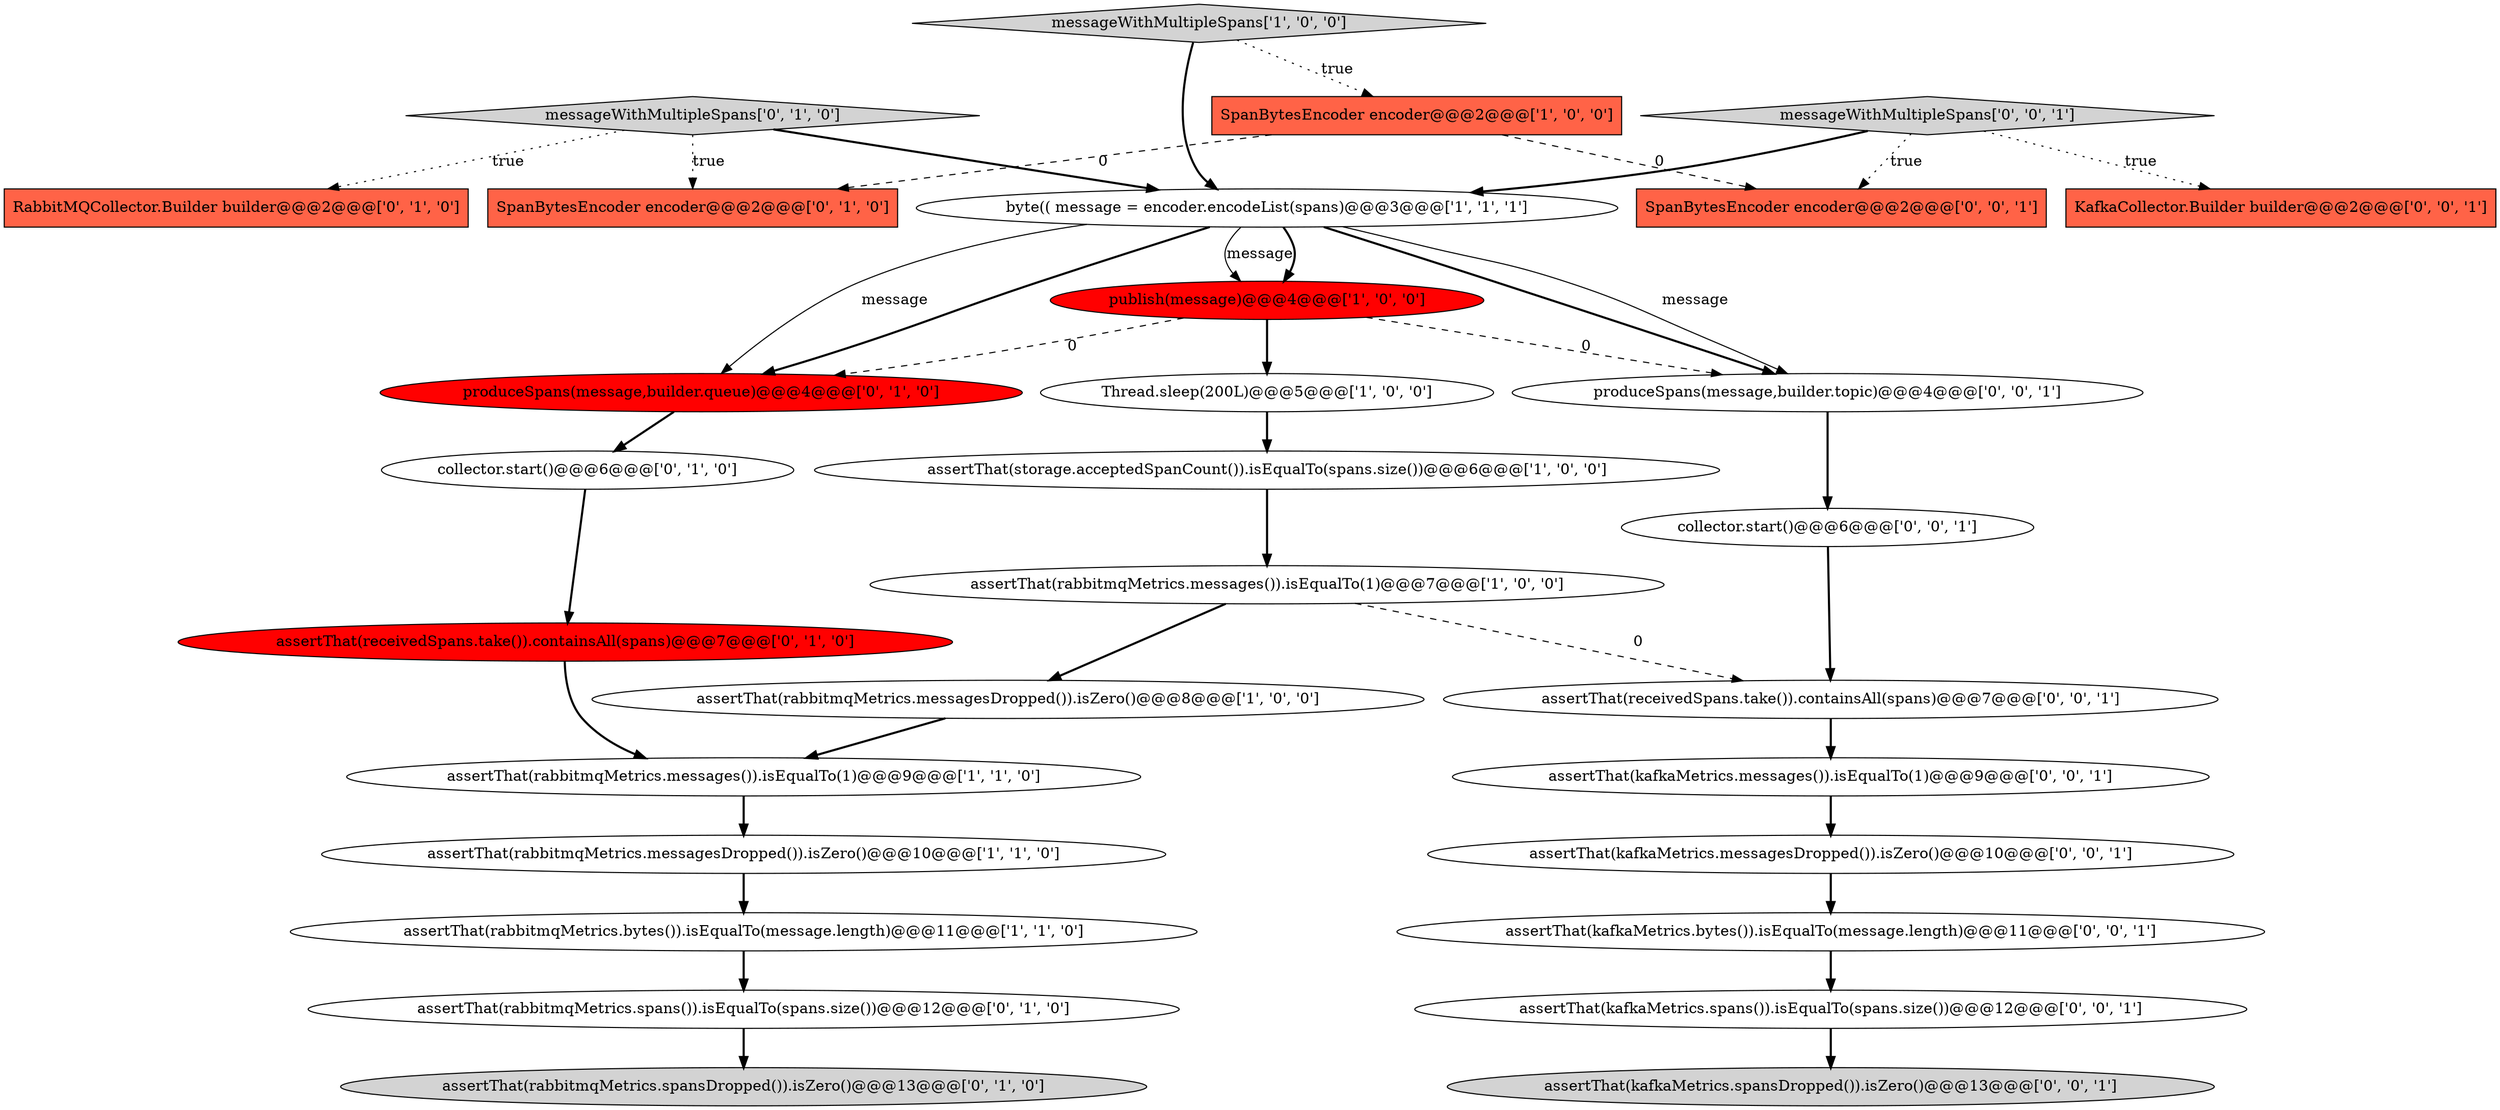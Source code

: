 digraph {
18 [style = filled, label = "messageWithMultipleSpans['0', '1', '0']", fillcolor = lightgray, shape = diamond image = "AAA0AAABBB2BBB"];
10 [style = filled, label = "assertThat(rabbitmqMetrics.messagesDropped()).isZero()@@@8@@@['1', '0', '0']", fillcolor = white, shape = ellipse image = "AAA0AAABBB1BBB"];
25 [style = filled, label = "assertThat(kafkaMetrics.bytes()).isEqualTo(message.length)@@@11@@@['0', '0', '1']", fillcolor = white, shape = ellipse image = "AAA0AAABBB3BBB"];
17 [style = filled, label = "assertThat(receivedSpans.take()).containsAll(spans)@@@7@@@['0', '1', '0']", fillcolor = red, shape = ellipse image = "AAA1AAABBB2BBB"];
14 [style = filled, label = "assertThat(rabbitmqMetrics.spansDropped()).isZero()@@@13@@@['0', '1', '0']", fillcolor = lightgray, shape = ellipse image = "AAA0AAABBB2BBB"];
29 [style = filled, label = "assertThat(kafkaMetrics.messages()).isEqualTo(1)@@@9@@@['0', '0', '1']", fillcolor = white, shape = ellipse image = "AAA0AAABBB3BBB"];
28 [style = filled, label = "messageWithMultipleSpans['0', '0', '1']", fillcolor = lightgray, shape = diamond image = "AAA0AAABBB3BBB"];
15 [style = filled, label = "produceSpans(message,builder.queue)@@@4@@@['0', '1', '0']", fillcolor = red, shape = ellipse image = "AAA1AAABBB2BBB"];
27 [style = filled, label = "assertThat(kafkaMetrics.spans()).isEqualTo(spans.size())@@@12@@@['0', '0', '1']", fillcolor = white, shape = ellipse image = "AAA0AAABBB3BBB"];
22 [style = filled, label = "assertThat(kafkaMetrics.messagesDropped()).isZero()@@@10@@@['0', '0', '1']", fillcolor = white, shape = ellipse image = "AAA0AAABBB3BBB"];
7 [style = filled, label = "assertThat(rabbitmqMetrics.messages()).isEqualTo(1)@@@7@@@['1', '0', '0']", fillcolor = white, shape = ellipse image = "AAA0AAABBB1BBB"];
24 [style = filled, label = "collector.start()@@@6@@@['0', '0', '1']", fillcolor = white, shape = ellipse image = "AAA0AAABBB3BBB"];
11 [style = filled, label = "RabbitMQCollector.Builder builder@@@2@@@['0', '1', '0']", fillcolor = tomato, shape = box image = "AAA0AAABBB2BBB"];
8 [style = filled, label = "publish(message)@@@4@@@['1', '0', '0']", fillcolor = red, shape = ellipse image = "AAA1AAABBB1BBB"];
9 [style = filled, label = "Thread.sleep(200L)@@@5@@@['1', '0', '0']", fillcolor = white, shape = ellipse image = "AAA0AAABBB1BBB"];
2 [style = filled, label = "assertThat(rabbitmqMetrics.bytes()).isEqualTo(message.length)@@@11@@@['1', '1', '0']", fillcolor = white, shape = ellipse image = "AAA0AAABBB1BBB"];
5 [style = filled, label = "assertThat(rabbitmqMetrics.messagesDropped()).isZero()@@@10@@@['1', '1', '0']", fillcolor = white, shape = ellipse image = "AAA0AAABBB1BBB"];
3 [style = filled, label = "SpanBytesEncoder encoder@@@2@@@['1', '0', '0']", fillcolor = tomato, shape = box image = "AAA1AAABBB1BBB"];
4 [style = filled, label = "assertThat(rabbitmqMetrics.messages()).isEqualTo(1)@@@9@@@['1', '1', '0']", fillcolor = white, shape = ellipse image = "AAA0AAABBB1BBB"];
21 [style = filled, label = "produceSpans(message,builder.topic)@@@4@@@['0', '0', '1']", fillcolor = white, shape = ellipse image = "AAA0AAABBB3BBB"];
20 [style = filled, label = "SpanBytesEncoder encoder@@@2@@@['0', '0', '1']", fillcolor = tomato, shape = box image = "AAA0AAABBB3BBB"];
0 [style = filled, label = "byte(( message = encoder.encodeList(spans)@@@3@@@['1', '1', '1']", fillcolor = white, shape = ellipse image = "AAA0AAABBB1BBB"];
1 [style = filled, label = "assertThat(storage.acceptedSpanCount()).isEqualTo(spans.size())@@@6@@@['1', '0', '0']", fillcolor = white, shape = ellipse image = "AAA0AAABBB1BBB"];
19 [style = filled, label = "KafkaCollector.Builder builder@@@2@@@['0', '0', '1']", fillcolor = tomato, shape = box image = "AAA0AAABBB3BBB"];
16 [style = filled, label = "SpanBytesEncoder encoder@@@2@@@['0', '1', '0']", fillcolor = tomato, shape = box image = "AAA1AAABBB2BBB"];
13 [style = filled, label = "assertThat(rabbitmqMetrics.spans()).isEqualTo(spans.size())@@@12@@@['0', '1', '0']", fillcolor = white, shape = ellipse image = "AAA0AAABBB2BBB"];
26 [style = filled, label = "assertThat(receivedSpans.take()).containsAll(spans)@@@7@@@['0', '0', '1']", fillcolor = white, shape = ellipse image = "AAA0AAABBB3BBB"];
23 [style = filled, label = "assertThat(kafkaMetrics.spansDropped()).isZero()@@@13@@@['0', '0', '1']", fillcolor = lightgray, shape = ellipse image = "AAA0AAABBB3BBB"];
12 [style = filled, label = "collector.start()@@@6@@@['0', '1', '0']", fillcolor = white, shape = ellipse image = "AAA0AAABBB2BBB"];
6 [style = filled, label = "messageWithMultipleSpans['1', '0', '0']", fillcolor = lightgray, shape = diamond image = "AAA0AAABBB1BBB"];
0->8 [style = solid, label="message"];
22->25 [style = bold, label=""];
18->16 [style = dotted, label="true"];
7->10 [style = bold, label=""];
28->20 [style = dotted, label="true"];
26->29 [style = bold, label=""];
8->15 [style = dashed, label="0"];
12->17 [style = bold, label=""];
6->0 [style = bold, label=""];
0->21 [style = bold, label=""];
21->24 [style = bold, label=""];
28->19 [style = dotted, label="true"];
8->21 [style = dashed, label="0"];
1->7 [style = bold, label=""];
0->15 [style = bold, label=""];
2->13 [style = bold, label=""];
25->27 [style = bold, label=""];
28->0 [style = bold, label=""];
24->26 [style = bold, label=""];
18->11 [style = dotted, label="true"];
5->2 [style = bold, label=""];
3->20 [style = dashed, label="0"];
0->21 [style = solid, label="message"];
8->9 [style = bold, label=""];
0->8 [style = bold, label=""];
10->4 [style = bold, label=""];
0->15 [style = solid, label="message"];
27->23 [style = bold, label=""];
15->12 [style = bold, label=""];
29->22 [style = bold, label=""];
9->1 [style = bold, label=""];
6->3 [style = dotted, label="true"];
7->26 [style = dashed, label="0"];
4->5 [style = bold, label=""];
13->14 [style = bold, label=""];
18->0 [style = bold, label=""];
17->4 [style = bold, label=""];
3->16 [style = dashed, label="0"];
}
